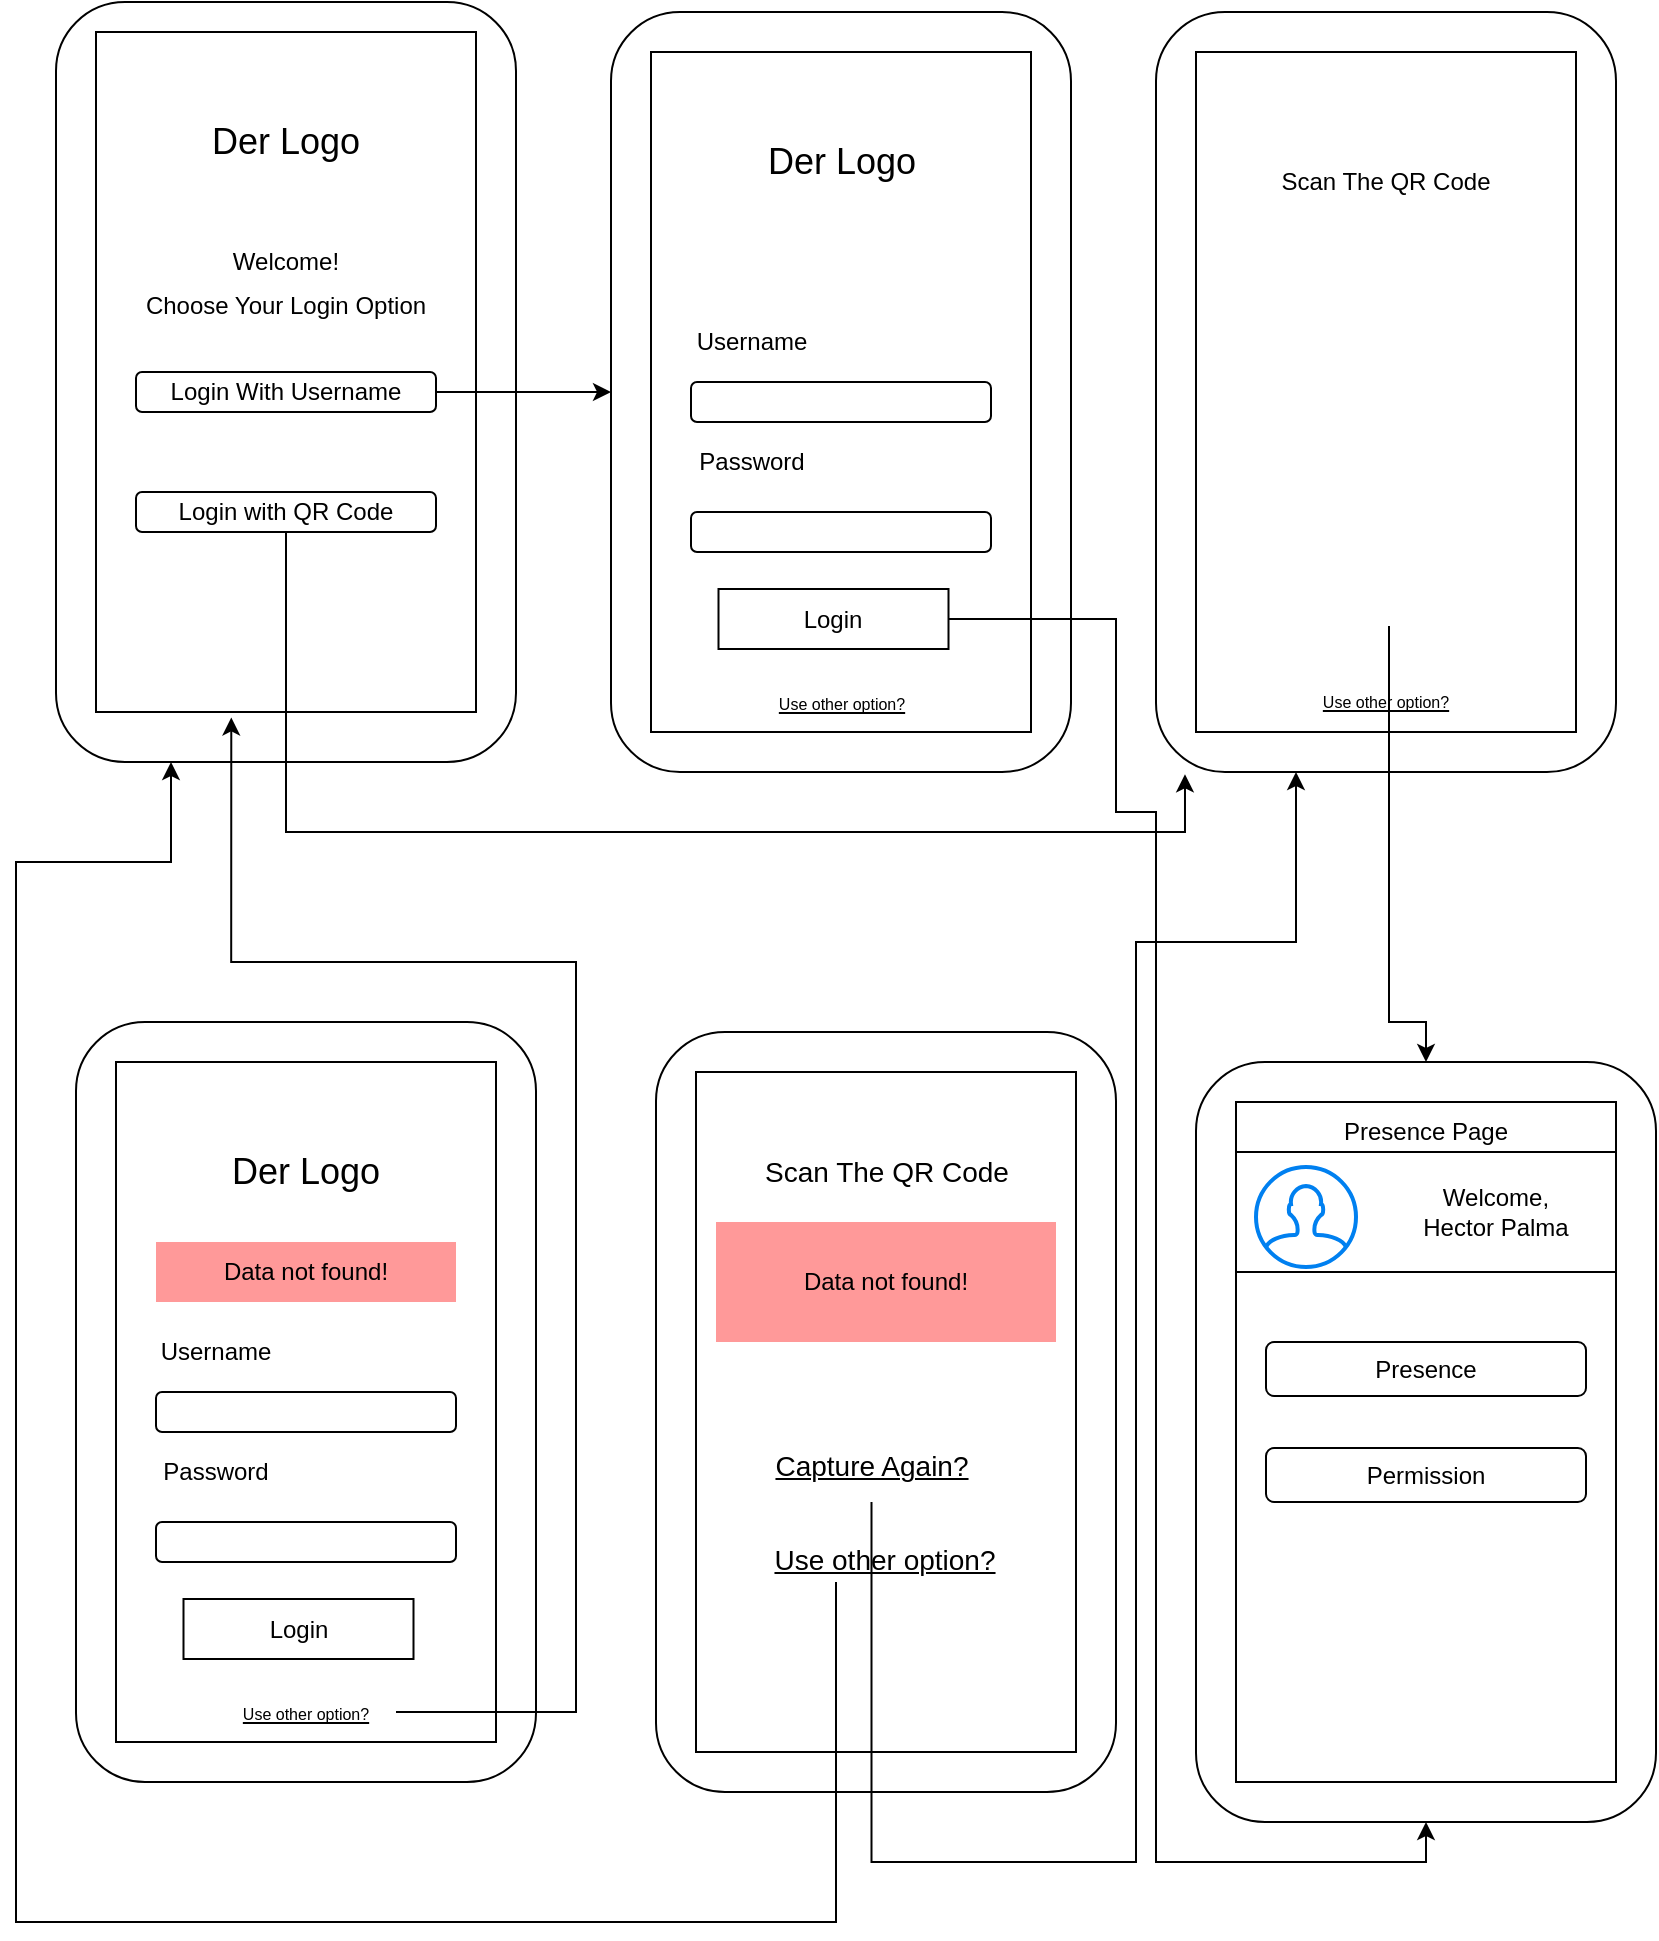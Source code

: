<mxfile version="24.4.2" type="github">
  <diagram name="Page-1" id="h5aksXaJnUs9Fdjf6erM">
    <mxGraphModel dx="1252" dy="507" grid="1" gridSize="10" guides="1" tooltips="1" connect="1" arrows="1" fold="1" page="1" pageScale="1" pageWidth="850" pageHeight="1100" math="0" shadow="0">
      <root>
        <mxCell id="0" />
        <mxCell id="1" parent="0" />
        <mxCell id="2pWZLFfLy7mP2aZDHN8V-2" value="" style="rounded=1;whiteSpace=wrap;html=1;" vertex="1" parent="1">
          <mxGeometry x="590" y="45" width="230" height="380" as="geometry" />
        </mxCell>
        <mxCell id="2pWZLFfLy7mP2aZDHN8V-3" value="" style="rounded=1;whiteSpace=wrap;html=1;" vertex="1" parent="1">
          <mxGeometry x="610" y="570" width="230" height="380" as="geometry" />
        </mxCell>
        <mxCell id="2pWZLFfLy7mP2aZDHN8V-5" value="" style="rounded=0;whiteSpace=wrap;html=1;" vertex="1" parent="1">
          <mxGeometry x="610" y="65" width="190" height="340" as="geometry" />
        </mxCell>
        <mxCell id="2pWZLFfLy7mP2aZDHN8V-6" value="" style="rounded=0;whiteSpace=wrap;html=1;" vertex="1" parent="1">
          <mxGeometry x="630" y="590" width="190" height="340" as="geometry" />
        </mxCell>
        <mxCell id="2pWZLFfLy7mP2aZDHN8V-15" value="" style="rounded=1;whiteSpace=wrap;html=1;" vertex="1" parent="1">
          <mxGeometry x="40" y="40" width="230" height="380" as="geometry" />
        </mxCell>
        <mxCell id="2pWZLFfLy7mP2aZDHN8V-16" value="" style="rounded=0;whiteSpace=wrap;html=1;" vertex="1" parent="1">
          <mxGeometry x="60" y="55" width="190" height="340" as="geometry" />
        </mxCell>
        <mxCell id="2pWZLFfLy7mP2aZDHN8V-18" value="&lt;font style=&quot;font-size: 18px;&quot;&gt;Der Logo&lt;/font&gt;" style="text;html=1;align=center;verticalAlign=middle;whiteSpace=wrap;rounded=0;" vertex="1" parent="1">
          <mxGeometry x="101.25" y="75" width="107.5" height="70" as="geometry" />
        </mxCell>
        <mxCell id="2pWZLFfLy7mP2aZDHN8V-105" style="edgeStyle=orthogonalEdgeStyle;rounded=0;orthogonalLoop=1;jettySize=auto;html=1;entryX=0;entryY=0.5;entryDx=0;entryDy=0;" edge="1" parent="1" source="2pWZLFfLy7mP2aZDHN8V-19" target="2pWZLFfLy7mP2aZDHN8V-63">
          <mxGeometry relative="1" as="geometry" />
        </mxCell>
        <mxCell id="2pWZLFfLy7mP2aZDHN8V-19" value="Login With Username" style="rounded=1;whiteSpace=wrap;html=1;" vertex="1" parent="1">
          <mxGeometry x="80" y="225" width="150" height="20" as="geometry" />
        </mxCell>
        <mxCell id="2pWZLFfLy7mP2aZDHN8V-20" value="Login with QR Code" style="rounded=1;whiteSpace=wrap;html=1;" vertex="1" parent="1">
          <mxGeometry x="80" y="285" width="150" height="20" as="geometry" />
        </mxCell>
        <mxCell id="2pWZLFfLy7mP2aZDHN8V-22" value="Scan The QR Code" style="text;html=1;align=center;verticalAlign=middle;whiteSpace=wrap;rounded=0;" vertex="1" parent="1">
          <mxGeometry x="645" y="105" width="120" height="50" as="geometry" />
        </mxCell>
        <mxCell id="2pWZLFfLy7mP2aZDHN8V-111" style="edgeStyle=orthogonalEdgeStyle;rounded=0;orthogonalLoop=1;jettySize=auto;html=1;entryX=0.5;entryY=0;entryDx=0;entryDy=0;" edge="1" parent="1" source="2pWZLFfLy7mP2aZDHN8V-23" target="2pWZLFfLy7mP2aZDHN8V-3">
          <mxGeometry relative="1" as="geometry">
            <Array as="points">
              <mxPoint x="707" y="550" />
              <mxPoint x="725" y="550" />
            </Array>
          </mxGeometry>
        </mxCell>
        <mxCell id="2pWZLFfLy7mP2aZDHN8V-23" value="" style="shape=image;html=1;verticalAlign=top;verticalLabelPosition=bottom;labelBackgroundColor=#ffffff;imageAspect=0;aspect=fixed;image=https://cdn1.iconfinder.com/data/icons/systemui/21/capture-128.png" vertex="1" parent="1">
          <mxGeometry x="613" y="165" width="187" height="187" as="geometry" />
        </mxCell>
        <mxCell id="2pWZLFfLy7mP2aZDHN8V-36" style="edgeStyle=orthogonalEdgeStyle;rounded=0;orthogonalLoop=1;jettySize=auto;html=1;exitX=0;exitY=0;exitDx=0;exitDy=0;" edge="1" parent="1">
          <mxGeometry relative="1" as="geometry">
            <mxPoint x="339.667" y="559.667" as="targetPoint" />
            <mxPoint x="340" y="560" as="sourcePoint" />
          </mxGeometry>
        </mxCell>
        <mxCell id="2pWZLFfLy7mP2aZDHN8V-28" value="" style="rounded=1;whiteSpace=wrap;html=1;" vertex="1" parent="1">
          <mxGeometry x="50" y="550" width="230" height="380" as="geometry" />
        </mxCell>
        <mxCell id="2pWZLFfLy7mP2aZDHN8V-29" value="" style="rounded=0;whiteSpace=wrap;html=1;" vertex="1" parent="1">
          <mxGeometry x="70" y="570" width="190" height="340" as="geometry" />
        </mxCell>
        <mxCell id="2pWZLFfLy7mP2aZDHN8V-30" value="&lt;font style=&quot;font-size: 18px;&quot;&gt;Der Logo&lt;/font&gt;" style="text;html=1;align=center;verticalAlign=middle;whiteSpace=wrap;rounded=0;" vertex="1" parent="1">
          <mxGeometry x="111.25" y="590" width="107.5" height="70" as="geometry" />
        </mxCell>
        <mxCell id="2pWZLFfLy7mP2aZDHN8V-31" value="" style="rounded=1;whiteSpace=wrap;html=1;" vertex="1" parent="1">
          <mxGeometry x="90" y="735" width="150" height="20" as="geometry" />
        </mxCell>
        <mxCell id="2pWZLFfLy7mP2aZDHN8V-32" value="" style="rounded=1;whiteSpace=wrap;html=1;" vertex="1" parent="1">
          <mxGeometry x="90" y="800" width="150" height="20" as="geometry" />
        </mxCell>
        <mxCell id="2pWZLFfLy7mP2aZDHN8V-33" value="Username" style="text;html=1;align=center;verticalAlign=middle;whiteSpace=wrap;rounded=0;" vertex="1" parent="1">
          <mxGeometry x="90" y="700" width="60" height="30" as="geometry" />
        </mxCell>
        <mxCell id="2pWZLFfLy7mP2aZDHN8V-34" value="Password" style="text;html=1;align=center;verticalAlign=middle;whiteSpace=wrap;rounded=0;" vertex="1" parent="1">
          <mxGeometry x="90" y="760" width="60" height="30" as="geometry" />
        </mxCell>
        <mxCell id="2pWZLFfLy7mP2aZDHN8V-37" value="Data not found!" style="text;html=1;align=center;verticalAlign=middle;whiteSpace=wrap;rounded=0;fillColor=#FF9999;" vertex="1" parent="1">
          <mxGeometry x="90" y="660" width="150" height="30" as="geometry" />
        </mxCell>
        <mxCell id="2pWZLFfLy7mP2aZDHN8V-40" value="Login" style="rounded=0;whiteSpace=wrap;html=1;" vertex="1" parent="1">
          <mxGeometry x="103.75" y="838.5" width="115" height="30" as="geometry" />
        </mxCell>
        <mxCell id="2pWZLFfLy7mP2aZDHN8V-41" value="" style="rounded=1;whiteSpace=wrap;html=1;" vertex="1" parent="1">
          <mxGeometry x="340" y="555" width="230" height="380" as="geometry" />
        </mxCell>
        <mxCell id="2pWZLFfLy7mP2aZDHN8V-42" value="" style="rounded=0;whiteSpace=wrap;html=1;" vertex="1" parent="1">
          <mxGeometry x="360" y="575" width="190" height="340" as="geometry" />
        </mxCell>
        <mxCell id="2pWZLFfLy7mP2aZDHN8V-43" value="&lt;font style=&quot;font-size: 14px;&quot;&gt;Scan The QR Code&lt;/font&gt;" style="text;html=1;align=center;verticalAlign=middle;whiteSpace=wrap;rounded=0;" vertex="1" parent="1">
          <mxGeometry x="387.5" y="600" width="135" height="50" as="geometry" />
        </mxCell>
        <mxCell id="2pWZLFfLy7mP2aZDHN8V-45" value="Data not found!" style="text;html=1;align=center;verticalAlign=middle;whiteSpace=wrap;rounded=0;fillColor=#FF9999;" vertex="1" parent="1">
          <mxGeometry x="370" y="650" width="170" height="60" as="geometry" />
        </mxCell>
        <mxCell id="2pWZLFfLy7mP2aZDHN8V-46" value="Choose Your Login Option" style="text;html=1;align=center;verticalAlign=middle;whiteSpace=wrap;rounded=0;" vertex="1" parent="1">
          <mxGeometry x="75" y="172" width="160" height="40" as="geometry" />
        </mxCell>
        <mxCell id="2pWZLFfLy7mP2aZDHN8V-60" value="" style="shape=image;html=1;verticalAlign=top;verticalLabelPosition=bottom;labelBackgroundColor=#ffffff;imageAspect=0;aspect=fixed;image=https://cdn3.iconfinder.com/data/icons/arrows-set-12/512/leftlinearrow-128.png" vertex="1" parent="1">
          <mxGeometry x="71.25" y="570" width="30" height="30" as="geometry" />
        </mxCell>
        <mxCell id="2pWZLFfLy7mP2aZDHN8V-61" value="" style="shape=image;html=1;verticalAlign=top;verticalLabelPosition=bottom;labelBackgroundColor=#ffffff;imageAspect=0;aspect=fixed;image=https://cdn3.iconfinder.com/data/icons/arrows-set-12/512/leftlinearrow-128.png" vertex="1" parent="1">
          <mxGeometry x="363" y="580" width="30" height="30" as="geometry" />
        </mxCell>
        <mxCell id="2pWZLFfLy7mP2aZDHN8V-62" value="&lt;u&gt;&lt;font style=&quot;font-size: 8px;&quot;&gt;Use other option?&lt;/font&gt;&lt;/u&gt;" style="text;html=1;align=center;verticalAlign=middle;whiteSpace=wrap;rounded=0;" vertex="1" parent="1">
          <mxGeometry x="80" y="880" width="170" height="30" as="geometry" />
        </mxCell>
        <mxCell id="2pWZLFfLy7mP2aZDHN8V-63" value="" style="rounded=1;whiteSpace=wrap;html=1;" vertex="1" parent="1">
          <mxGeometry x="317.5" y="45" width="230" height="380" as="geometry" />
        </mxCell>
        <mxCell id="2pWZLFfLy7mP2aZDHN8V-64" value="" style="rounded=0;whiteSpace=wrap;html=1;" vertex="1" parent="1">
          <mxGeometry x="337.5" y="65" width="190" height="340" as="geometry" />
        </mxCell>
        <mxCell id="2pWZLFfLy7mP2aZDHN8V-65" value="&lt;font style=&quot;font-size: 18px;&quot;&gt;Der Logo&lt;/font&gt;" style="text;html=1;align=center;verticalAlign=middle;whiteSpace=wrap;rounded=0;" vertex="1" parent="1">
          <mxGeometry x="378.75" y="85" width="107.5" height="70" as="geometry" />
        </mxCell>
        <mxCell id="2pWZLFfLy7mP2aZDHN8V-66" value="" style="rounded=1;whiteSpace=wrap;html=1;" vertex="1" parent="1">
          <mxGeometry x="357.5" y="230" width="150" height="20" as="geometry" />
        </mxCell>
        <mxCell id="2pWZLFfLy7mP2aZDHN8V-67" value="" style="rounded=1;whiteSpace=wrap;html=1;" vertex="1" parent="1">
          <mxGeometry x="357.5" y="295" width="150" height="20" as="geometry" />
        </mxCell>
        <mxCell id="2pWZLFfLy7mP2aZDHN8V-68" value="Username" style="text;html=1;align=center;verticalAlign=middle;whiteSpace=wrap;rounded=0;" vertex="1" parent="1">
          <mxGeometry x="357.5" y="195" width="60" height="30" as="geometry" />
        </mxCell>
        <mxCell id="2pWZLFfLy7mP2aZDHN8V-69" value="Password" style="text;html=1;align=center;verticalAlign=middle;whiteSpace=wrap;rounded=0;" vertex="1" parent="1">
          <mxGeometry x="357.5" y="255" width="60" height="30" as="geometry" />
        </mxCell>
        <mxCell id="2pWZLFfLy7mP2aZDHN8V-71" value="Login" style="rounded=0;whiteSpace=wrap;html=1;" vertex="1" parent="1">
          <mxGeometry x="371.25" y="333.5" width="115" height="30" as="geometry" />
        </mxCell>
        <mxCell id="2pWZLFfLy7mP2aZDHN8V-72" value="" style="shape=image;html=1;verticalAlign=top;verticalLabelPosition=bottom;labelBackgroundColor=#ffffff;imageAspect=0;aspect=fixed;image=https://cdn3.iconfinder.com/data/icons/arrows-set-12/512/leftlinearrow-128.png" vertex="1" parent="1">
          <mxGeometry x="338.75" y="65" width="30" height="30" as="geometry" />
        </mxCell>
        <mxCell id="2pWZLFfLy7mP2aZDHN8V-73" value="&lt;u&gt;&lt;font style=&quot;font-size: 8px;&quot;&gt;Use other option?&lt;/font&gt;&lt;/u&gt;" style="text;html=1;align=center;verticalAlign=middle;whiteSpace=wrap;rounded=0;" vertex="1" parent="1">
          <mxGeometry x="347.5" y="375" width="170" height="30" as="geometry" />
        </mxCell>
        <mxCell id="2pWZLFfLy7mP2aZDHN8V-74" value="&lt;u&gt;&lt;font style=&quot;font-size: 14px;&quot;&gt;Use other option?&lt;/font&gt;&lt;/u&gt;" style="text;html=1;align=center;verticalAlign=middle;whiteSpace=wrap;rounded=0;" vertex="1" parent="1">
          <mxGeometry x="390" y="807" width="129" height="23" as="geometry" />
        </mxCell>
        <mxCell id="2pWZLFfLy7mP2aZDHN8V-88" value="Presence Page" style="text;html=1;align=center;verticalAlign=middle;whiteSpace=wrap;rounded=0;" vertex="1" parent="1">
          <mxGeometry x="630" y="590" width="190" height="30" as="geometry" />
        </mxCell>
        <mxCell id="2pWZLFfLy7mP2aZDHN8V-90" value="" style="rounded=0;whiteSpace=wrap;html=1;" vertex="1" parent="1">
          <mxGeometry x="630" y="615" width="190" height="60" as="geometry" />
        </mxCell>
        <mxCell id="2pWZLFfLy7mP2aZDHN8V-91" value="Welcome, &lt;br&gt;Hector Palma" style="text;html=1;align=center;verticalAlign=middle;whiteSpace=wrap;rounded=0;" vertex="1" parent="1">
          <mxGeometry x="710" y="617.5" width="100" height="55" as="geometry" />
        </mxCell>
        <mxCell id="2pWZLFfLy7mP2aZDHN8V-92" value="" style="html=1;verticalLabelPosition=bottom;align=center;labelBackgroundColor=#ffffff;verticalAlign=top;strokeWidth=2;strokeColor=#0080F0;shadow=0;dashed=0;shape=mxgraph.ios7.icons.user;" vertex="1" parent="1">
          <mxGeometry x="640" y="622.5" width="50" height="50" as="geometry" />
        </mxCell>
        <mxCell id="2pWZLFfLy7mP2aZDHN8V-93" value="" style="shape=image;html=1;verticalAlign=top;verticalLabelPosition=bottom;labelBackgroundColor=#ffffff;imageAspect=0;aspect=fixed;image=https://cdn3.iconfinder.com/data/icons/arrows-set-12/512/leftlinearrow-128.png" vertex="1" parent="1">
          <mxGeometry x="613" y="67.5" width="30" height="30" as="geometry" />
        </mxCell>
        <mxCell id="2pWZLFfLy7mP2aZDHN8V-94" value="" style="shape=image;html=1;verticalAlign=top;verticalLabelPosition=bottom;labelBackgroundColor=#ffffff;imageAspect=0;aspect=fixed;image=https://cdn3.iconfinder.com/data/icons/arrows-set-12/512/leftlinearrow-128.png" vertex="1" parent="1">
          <mxGeometry x="635" y="595" width="20" height="20" as="geometry" />
        </mxCell>
        <mxCell id="2pWZLFfLy7mP2aZDHN8V-95" value="Presence" style="rounded=1;whiteSpace=wrap;html=1;" vertex="1" parent="1">
          <mxGeometry x="645" y="710" width="160" height="27" as="geometry" />
        </mxCell>
        <mxCell id="2pWZLFfLy7mP2aZDHN8V-96" value="&lt;u&gt;&lt;font style=&quot;font-size: 8px;&quot;&gt;Use other option?&lt;/font&gt;&lt;/u&gt;" style="text;html=1;align=center;verticalAlign=middle;whiteSpace=wrap;rounded=0;" vertex="1" parent="1">
          <mxGeometry x="620" y="373.5" width="170" height="30" as="geometry" />
        </mxCell>
        <mxCell id="2pWZLFfLy7mP2aZDHN8V-108" style="edgeStyle=orthogonalEdgeStyle;rounded=0;orthogonalLoop=1;jettySize=auto;html=1;" edge="1" parent="1" source="2pWZLFfLy7mP2aZDHN8V-97" target="2pWZLFfLy7mP2aZDHN8V-2">
          <mxGeometry relative="1" as="geometry">
            <Array as="points">
              <mxPoint x="448" y="970" />
              <mxPoint x="580" y="970" />
              <mxPoint x="580" y="510" />
              <mxPoint x="660" y="510" />
            </Array>
          </mxGeometry>
        </mxCell>
        <mxCell id="2pWZLFfLy7mP2aZDHN8V-97" value="&lt;u&gt;&lt;font style=&quot;font-size: 14px;&quot;&gt;Capture Again?&lt;/font&gt;&lt;/u&gt;" style="text;html=1;align=center;verticalAlign=middle;whiteSpace=wrap;rounded=0;" vertex="1" parent="1">
          <mxGeometry x="360" y="754.25" width="175.5" height="35.75" as="geometry" />
        </mxCell>
        <mxCell id="2pWZLFfLy7mP2aZDHN8V-100" value="Welcome!" style="text;html=1;align=center;verticalAlign=middle;whiteSpace=wrap;rounded=0;" vertex="1" parent="1">
          <mxGeometry x="80" y="155" width="150" height="30" as="geometry" />
        </mxCell>
        <mxCell id="2pWZLFfLy7mP2aZDHN8V-106" style="edgeStyle=orthogonalEdgeStyle;rounded=0;orthogonalLoop=1;jettySize=auto;html=1;entryX=0.063;entryY=1.003;entryDx=0;entryDy=0;entryPerimeter=0;" edge="1" parent="1" source="2pWZLFfLy7mP2aZDHN8V-20" target="2pWZLFfLy7mP2aZDHN8V-2">
          <mxGeometry relative="1" as="geometry">
            <Array as="points">
              <mxPoint x="155" y="455" />
              <mxPoint x="605" y="455" />
            </Array>
          </mxGeometry>
        </mxCell>
        <mxCell id="2pWZLFfLy7mP2aZDHN8V-107" style="edgeStyle=orthogonalEdgeStyle;rounded=0;orthogonalLoop=1;jettySize=auto;html=1;entryX=0.356;entryY=1.008;entryDx=0;entryDy=0;entryPerimeter=0;" edge="1" parent="1" target="2pWZLFfLy7mP2aZDHN8V-16">
          <mxGeometry relative="1" as="geometry">
            <mxPoint x="210" y="895" as="sourcePoint" />
            <Array as="points">
              <mxPoint x="300" y="895" />
              <mxPoint x="300" y="520" />
              <mxPoint x="128" y="520" />
            </Array>
          </mxGeometry>
        </mxCell>
        <mxCell id="2pWZLFfLy7mP2aZDHN8V-109" style="edgeStyle=orthogonalEdgeStyle;rounded=0;orthogonalLoop=1;jettySize=auto;html=1;entryX=0.25;entryY=1;entryDx=0;entryDy=0;" edge="1" parent="1" source="2pWZLFfLy7mP2aZDHN8V-74" target="2pWZLFfLy7mP2aZDHN8V-15">
          <mxGeometry relative="1" as="geometry">
            <Array as="points">
              <mxPoint x="430" y="1000" />
              <mxPoint x="20" y="1000" />
              <mxPoint x="20" y="470" />
              <mxPoint x="98" y="470" />
            </Array>
          </mxGeometry>
        </mxCell>
        <mxCell id="2pWZLFfLy7mP2aZDHN8V-110" style="edgeStyle=orthogonalEdgeStyle;rounded=0;orthogonalLoop=1;jettySize=auto;html=1;entryX=0.5;entryY=1;entryDx=0;entryDy=0;" edge="1" parent="1" source="2pWZLFfLy7mP2aZDHN8V-71" target="2pWZLFfLy7mP2aZDHN8V-3">
          <mxGeometry relative="1" as="geometry">
            <Array as="points">
              <mxPoint x="570" y="348" />
              <mxPoint x="570" y="445" />
              <mxPoint x="590" y="445" />
              <mxPoint x="590" y="970" />
              <mxPoint x="725" y="970" />
            </Array>
          </mxGeometry>
        </mxCell>
        <mxCell id="2pWZLFfLy7mP2aZDHN8V-112" value="Permission" style="rounded=1;whiteSpace=wrap;html=1;" vertex="1" parent="1">
          <mxGeometry x="645" y="763" width="160" height="27" as="geometry" />
        </mxCell>
      </root>
    </mxGraphModel>
  </diagram>
</mxfile>

